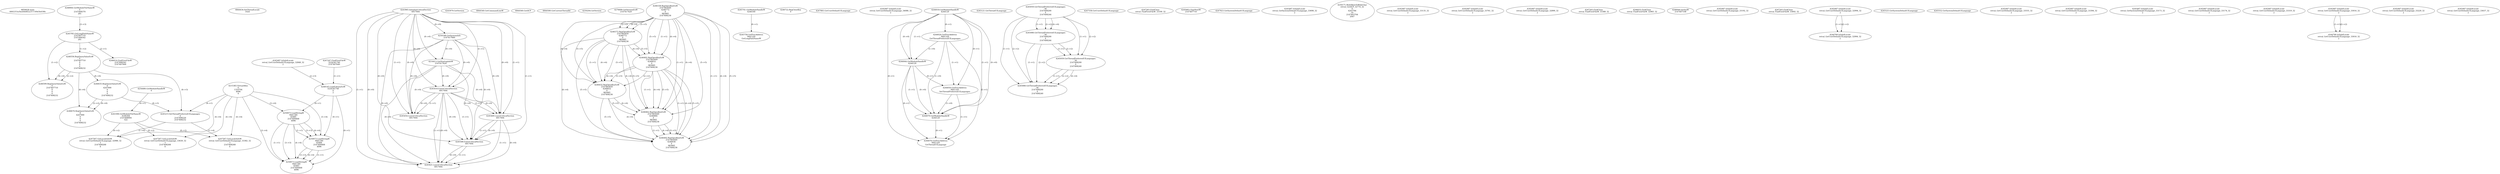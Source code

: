 // Global SCDG with merge call
digraph {
	0 [label="6850628.main
0002253a5beb9d462a311149d3b439fc"]
	1 [label="4254480.GetModuleHandleW
0"]
	2 [label="6844434.SetThreadLocale
1024"]
	3 [label="4243965.InitializeCriticalSection
6917004"]
	4 [label="4243979.GetVersion
"]
	5 [label="4250188.GetSystemInfo
2147417660"]
	3 -> 5 [label="(0-->0)"]
	6 [label="6844540.GetCommandLineW
"]
	7 [label="4214413.GetStartupInfoW
2147417624"]
	3 -> 7 [label="(0-->0)"]
	5 -> 7 [label="(0-->0)"]
	8 [label="6844560.GetACP
"]
	9 [label="6844580.GetCurrentThreadId
"]
	10 [label="4250204.GetVersion
"]
	11 [label="4276690.GetVersionExW
2147417420"]
	12 [label="4243306.GetModuleFileNameW
4194304
2147408904
522"]
	1 -> 12 [label="(0-->1)"]
	13 [label="4248064.GetModuleFileNameW
0
2147408370
261"]
	14 [label="4215383.VirtualAlloc
0
1310704
4096
4"]
	15 [label="4246338.RegOpenKeyExW
2147483649
4246772
0
983065
2147408236"]
	16 [label="4246372.RegOpenKeyExW
2147483650
4246772
0
983065
2147408236"]
	15 -> 16 [label="(2-->2)"]
	15 -> 16 [label="(4-->4)"]
	15 -> 16 [label="(5-->5)"]
	17 [label="4246402.RegOpenKeyExW
2147483649
4246832
0
983065
2147408236"]
	15 -> 17 [label="(1-->1)"]
	15 -> 17 [label="(4-->4)"]
	16 -> 17 [label="(4-->4)"]
	15 -> 17 [label="(5-->5)"]
	16 -> 17 [label="(5-->5)"]
	18 [label="4246432.RegOpenKeyExW
2147483650
4246832
0
983065
2147408236"]
	16 -> 18 [label="(1-->1)"]
	17 -> 18 [label="(2-->2)"]
	15 -> 18 [label="(4-->4)"]
	16 -> 18 [label="(4-->4)"]
	17 -> 18 [label="(4-->4)"]
	15 -> 18 [label="(5-->5)"]
	16 -> 18 [label="(5-->5)"]
	17 -> 18 [label="(5-->5)"]
	19 [label="4245741.GetModuleHandleW
4246160"]
	20 [label="4245758.GetProcAddress
9441320
GetLongPathNameW"]
	19 -> 20 [label="(0-->1)"]
	21 [label="4245785.GetLongPathNameW
2147407710
2147406542
261"]
	13 -> 21 [label="(3-->3)"]
	22 [label="4246556.RegQueryValueExW
0
2147407710
0
0
0
2147408232"]
	21 -> 22 [label="(1-->2)"]
	23 [label="4246635.RegQueryValueExW
0
4247000
0
0
0
2147408232"]
	22 -> 23 [label="(6-->6)"]
	24 [label="4246676.RegQueryValueExW
0
4247000
0
0
0
2147408232"]
	23 -> 24 [label="(2-->2)"]
	22 -> 24 [label="(6-->6)"]
	23 -> 24 [label="(6-->6)"]
	25 [label="4246722.RegCloseKey
0"]
	26 [label="4247883.GetUserDefaultUILanguage
"]
	27 [label="4245418.EnterCriticalSection
6917004"]
	3 -> 27 [label="(1-->1)"]
	3 -> 27 [label="(0-->0)"]
	5 -> 27 [label="(0-->0)"]
	7 -> 27 [label="(0-->0)"]
	28 [label="4245469.LeaveCriticalSection
6917004"]
	3 -> 28 [label="(1-->1)"]
	27 -> 28 [label="(1-->1)"]
	3 -> 28 [label="(0-->0)"]
	5 -> 28 [label="(0-->0)"]
	7 -> 28 [label="(0-->0)"]
	27 -> 28 [label="(0-->0)"]
	29 [label="4245487.IsValidLocale
retval_GetUserDefaultUILanguage_34086_32
2"]
	30 [label="4244018.GetModuleHandleW
4244120"]
	31 [label="4244024.GetProcAddress
9441320
GetThreadPreferredUILanguages"]
	30 -> 31 [label="(0-->1)"]
	32 [label="4244044.GetModuleHandleW
4244120"]
	30 -> 32 [label="(1-->1)"]
	30 -> 32 [label="(0-->0)"]
	31 -> 32 [label="(1-->0)"]
	33 [label="4244050.GetProcAddress
9441320
SetThreadPreferredUILanguages"]
	30 -> 33 [label="(0-->1)"]
	31 -> 33 [label="(1-->1)"]
	32 -> 33 [label="(0-->1)"]
	34 [label="4244070.GetModuleHandleW
4244120"]
	30 -> 34 [label="(1-->1)"]
	32 -> 34 [label="(1-->1)"]
	30 -> 34 [label="(0-->0)"]
	31 -> 34 [label="(1-->0)"]
	32 -> 34 [label="(0-->0)"]
	33 -> 34 [label="(1-->0)"]
	35 [label="4244076.GetProcAddress
9441320
GetThreadUILanguage"]
	30 -> 35 [label="(0-->1)"]
	31 -> 35 [label="(1-->1)"]
	32 -> 35 [label="(0-->1)"]
	33 -> 35 [label="(1-->1)"]
	34 -> 35 [label="(0-->1)"]
	36 [label="4245487.IsValidLocale
retval_GetUserDefaultUILanguage_32848_32
2"]
	37 [label="4245121.GetThreadUILanguage
"]
	38 [label="4245059.GetThreadPreferredUILanguages
56
2147408200
0
2147408244"]
	39 [label="4245088.GetThreadPreferredUILanguages
56
2147408200
0
2147408244"]
	38 -> 39 [label="(1-->1)"]
	38 -> 39 [label="(2-->2)"]
	38 -> 39 [label="(4-->4)"]
	40 [label="4245215.SetThreadPreferredUILanguages
4
2147408220
2147408232"]
	14 -> 40 [label="(4-->1)"]
	22 -> 40 [label="(6-->3)"]
	23 -> 40 [label="(6-->3)"]
	41 [label="4245059.GetThreadPreferredUILanguages
56
2147408200
0
2147408240"]
	38 -> 41 [label="(1-->1)"]
	39 -> 41 [label="(1-->1)"]
	38 -> 41 [label="(2-->2)"]
	39 -> 41 [label="(2-->2)"]
	42 [label="4245088.GetThreadPreferredUILanguages
56
2147408200
0
2147408240"]
	38 -> 42 [label="(1-->1)"]
	39 -> 42 [label="(1-->1)"]
	41 -> 42 [label="(1-->1)"]
	38 -> 42 [label="(2-->2)"]
	39 -> 42 [label="(2-->2)"]
	41 -> 42 [label="(2-->2)"]
	41 -> 42 [label="(4-->4)"]
	43 [label="4245580.EnterCriticalSection
6917004"]
	3 -> 43 [label="(1-->1)"]
	27 -> 43 [label="(1-->1)"]
	28 -> 43 [label="(1-->1)"]
	3 -> 43 [label="(0-->0)"]
	5 -> 43 [label="(0-->0)"]
	7 -> 43 [label="(0-->0)"]
	27 -> 43 [label="(0-->0)"]
	28 -> 43 [label="(0-->0)"]
	44 [label="4245621.LeaveCriticalSection
6917004"]
	3 -> 44 [label="(1-->1)"]
	27 -> 44 [label="(1-->1)"]
	28 -> 44 [label="(1-->1)"]
	43 -> 44 [label="(1-->1)"]
	3 -> 44 [label="(0-->0)"]
	5 -> 44 [label="(0-->0)"]
	7 -> 44 [label="(0-->0)"]
	27 -> 44 [label="(0-->0)"]
	28 -> 44 [label="(0-->0)"]
	43 -> 44 [label="(0-->0)"]
	45 [label="4247558.GetUserDefaultUILanguage
"]
	46 [label="4247567.GetLocaleInfoW
retval_GetUserDefaultUILanguage_32986_32
3
2147408268
4"]
	12 -> 46 [label="(0-->2)"]
	14 -> 46 [label="(4-->4)"]
	40 -> 46 [label="(1-->4)"]
	47 [label="4247247.FindFirstFileW
3224341740
2147407640"]
	48 [label="4247263.FindClose
retval_FindFirstFileW_33100_32"]
	49 [label="4248145.LoadLibraryExW
3224341740
0
2"]
	47 -> 49 [label="(1-->1)"]
	36 -> 49 [label="(2-->3)"]
	50 [label="4250073.LoadStringW
9441340
65485
2147409468
4096"]
	49 -> 50 [label="(0-->1)"]
	14 -> 50 [label="(3-->4)"]
	51 [label="4250073.LoadStringW
9441340
65484
2147409468
4096"]
	49 -> 51 [label="(0-->1)"]
	50 -> 51 [label="(1-->1)"]
	50 -> 51 [label="(3-->3)"]
	14 -> 51 [label="(3-->4)"]
	50 -> 51 [label="(4-->4)"]
	52 [label="4250073.LoadStringW
9441340
65483
2147409468
4096"]
	49 -> 52 [label="(0-->1)"]
	50 -> 52 [label="(1-->1)"]
	51 -> 52 [label="(1-->1)"]
	50 -> 52 [label="(3-->3)"]
	51 -> 52 [label="(3-->3)"]
	14 -> 52 [label="(3-->4)"]
	50 -> 52 [label="(4-->4)"]
	51 -> 52 [label="(4-->4)"]
	53 [label="4246462.RegOpenKeyExW
2147483649
4246884
0
983065
2147408236"]
	15 -> 53 [label="(1-->1)"]
	17 -> 53 [label="(1-->1)"]
	15 -> 53 [label="(4-->4)"]
	16 -> 53 [label="(4-->4)"]
	17 -> 53 [label="(4-->4)"]
	18 -> 53 [label="(4-->4)"]
	15 -> 53 [label="(5-->5)"]
	16 -> 53 [label="(5-->5)"]
	17 -> 53 [label="(5-->5)"]
	18 -> 53 [label="(5-->5)"]
	54 [label="4246492.RegOpenKeyExW
2147483649
4246936
0
983065
2147408236"]
	15 -> 54 [label="(1-->1)"]
	17 -> 54 [label="(1-->1)"]
	53 -> 54 [label="(1-->1)"]
	15 -> 54 [label="(4-->4)"]
	16 -> 54 [label="(4-->4)"]
	17 -> 54 [label="(4-->4)"]
	18 -> 54 [label="(4-->4)"]
	53 -> 54 [label="(4-->4)"]
	15 -> 54 [label="(5-->5)"]
	16 -> 54 [label="(5-->5)"]
	17 -> 54 [label="(5-->5)"]
	18 -> 54 [label="(5-->5)"]
	53 -> 54 [label="(5-->5)"]
	55 [label="4245683.CharNextW
2147407716"]
	56 [label="4245454.LeaveCriticalSection
6917004"]
	3 -> 56 [label="(1-->1)"]
	27 -> 56 [label="(1-->1)"]
	3 -> 56 [label="(0-->0)"]
	5 -> 56 [label="(0-->0)"]
	7 -> 56 [label="(0-->0)"]
	27 -> 56 [label="(0-->0)"]
	57 [label="4247923.GetSystemDefaultUILanguage
"]
	58 [label="4245487.IsValidLocale
retval_GetSystemDefaultUILanguage_33698_32
2"]
	59 [label="4250171.MultiByteToWideChar
retval_GetACP_32774_32
0
4243784
10
2147403704
2047"]
	60 [label="4245487.IsValidLocale
retval_GetUserDefaultUILanguage_33135_32
2"]
	61 [label="4246599.RegQueryValueExW
0
2147407710
0
0
0
2147408232"]
	21 -> 61 [label="(1-->2)"]
	22 -> 61 [label="(2-->2)"]
	22 -> 61 [label="(6-->6)"]
	62 [label="4245487.IsValidLocale
retval_GetUserDefaultUILanguage_33761_32
2"]
	63 [label="4245487.IsValidLocale
retval_GetUserDefaultUILanguage_32890_32
2"]
	64 [label="4247567.GetLocaleInfoW
retval_GetUserDefaultUILanguage_33382_32
3
2147408268
4"]
	12 -> 64 [label="(0-->2)"]
	14 -> 64 [label="(4-->4)"]
	40 -> 64 [label="(1-->4)"]
	65 [label="4247263.FindClose
retval_FindFirstFileW_33388_32"]
	66 [label="4246014.FindFirstFileW
2147406542
2147407064"]
	21 -> 66 [label="(2-->1)"]
	67 [label="4246032.FindClose
retval_FindFirstFileW_32965_32"]
	68 [label="4246044.lstrlenW
2147407108"]
	69 [label="4245487.IsValidLocale
retval_GetUserDefaultUILanguage_33192_32
2"]
	70 [label="4247567.GetLocaleInfoW
retval_GetUserDefaultUILanguage_33630_32
3
2147408268
4"]
	12 -> 70 [label="(0-->2)"]
	14 -> 70 [label="(4-->4)"]
	71 [label="4247263.FindClose
retval_FindFirstFileW_33692_32"]
	72 [label="4245487.IsValidLocale
retval_GetUserDefaultUILanguage_32994_32
2"]
	73 [label="4244766.IsValidLocale
retval_GetUserDefaultUILanguage_32994_32
2"]
	72 -> 73 [label="(1-->1)"]
	72 -> 73 [label="(2-->2)"]
	74 [label="4245525.GetSystemDefaultUILanguage
"]
	75 [label="4245552.GetSystemDefaultUILanguage
"]
	76 [label="4245487.IsValidLocale
retval_GetUserDefaultUILanguage_33555_32
2"]
	77 [label="4245487.IsValidLocale
retval_GetUserDefaultUILanguage_33394_32
2"]
	78 [label="4245487.IsValidLocale
retval_GetSystemDefaultUILanguage_33173_32
2"]
	79 [label="4245487.IsValidLocale
retval_GetUserDefaultUILanguage_33174_32
2"]
	80 [label="4245487.IsValidLocale
retval_GetUserDefaultUILanguage_33319_32
2"]
	81 [label="4245487.IsValidLocale
retval_GetUserDefaultUILanguage_33016_32
2"]
	82 [label="4245487.IsValidLocale
retval_GetUserDefaultUILanguage_33229_32
2"]
	83 [label="4244766.IsValidLocale
retval_GetUserDefaultUILanguage_33016_32
2"]
	81 -> 83 [label="(1-->1)"]
	81 -> 83 [label="(2-->2)"]
	84 [label="4245487.IsValidLocale
retval_GetUserDefaultUILanguage_33637_32
2"]
}
